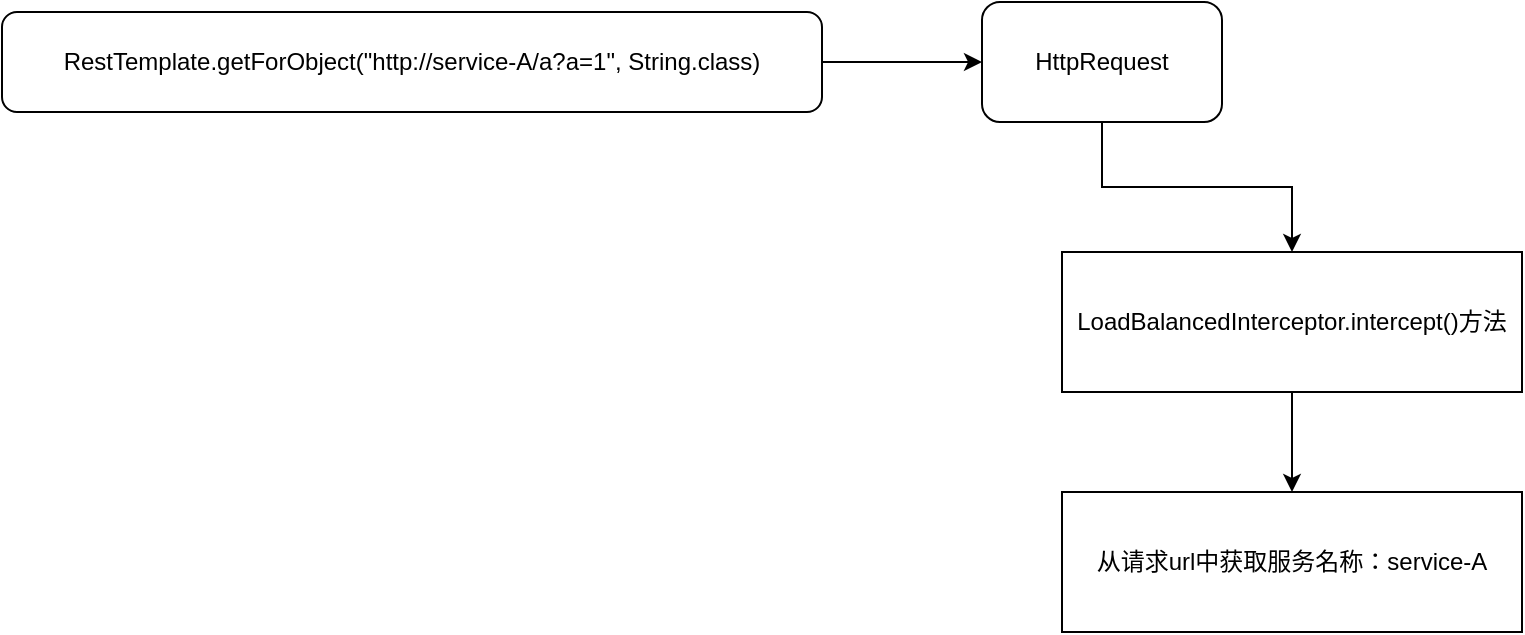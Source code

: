 <mxfile version="13.0.9" type="github"><diagram id="q2M6nqy6bXB2WAH2rJYf" name="第 1 页"><mxGraphModel dx="1662" dy="762" grid="1" gridSize="10" guides="1" tooltips="1" connect="1" arrows="1" fold="1" page="1" pageScale="1" pageWidth="850" pageHeight="1100" math="0" shadow="0"><root><mxCell id="0"/><mxCell id="1" parent="0"/><mxCell id="sELnMNz_t_1z9ckeSAOx-3" value="" style="edgeStyle=orthogonalEdgeStyle;rounded=0;orthogonalLoop=1;jettySize=auto;html=1;" edge="1" parent="1" source="sELnMNz_t_1z9ckeSAOx-1"><mxGeometry relative="1" as="geometry"><mxPoint x="550" y="135" as="targetPoint"/></mxGeometry></mxCell><mxCell id="sELnMNz_t_1z9ckeSAOx-1" value="&lt;span&gt;RestTemplate.getForObject(&lt;/span&gt;&lt;span&gt;&quot;http://service-A/a?a=1&quot;, String.class)&lt;/span&gt;" style="rounded=1;whiteSpace=wrap;html=1;" vertex="1" parent="1"><mxGeometry x="60" y="110" width="410" height="50" as="geometry"/></mxCell><mxCell id="sELnMNz_t_1z9ckeSAOx-6" style="edgeStyle=orthogonalEdgeStyle;rounded=0;orthogonalLoop=1;jettySize=auto;html=1;entryX=0.5;entryY=0;entryDx=0;entryDy=0;" edge="1" parent="1" source="sELnMNz_t_1z9ckeSAOx-4" target="sELnMNz_t_1z9ckeSAOx-5"><mxGeometry relative="1" as="geometry"/></mxCell><mxCell id="sELnMNz_t_1z9ckeSAOx-4" value="HttpRequest" style="rounded=1;whiteSpace=wrap;html=1;" vertex="1" parent="1"><mxGeometry x="550" y="105" width="120" height="60" as="geometry"/></mxCell><mxCell id="sELnMNz_t_1z9ckeSAOx-8" style="edgeStyle=orthogonalEdgeStyle;rounded=0;orthogonalLoop=1;jettySize=auto;html=1;exitX=0.5;exitY=1;exitDx=0;exitDy=0;" edge="1" parent="1" source="sELnMNz_t_1z9ckeSAOx-5" target="sELnMNz_t_1z9ckeSAOx-7"><mxGeometry relative="1" as="geometry"/></mxCell><mxCell id="sELnMNz_t_1z9ckeSAOx-5" value="LoadBalancedInterceptor.intercept()方法" style="rounded=0;whiteSpace=wrap;html=1;" vertex="1" parent="1"><mxGeometry x="590" y="230" width="230" height="70" as="geometry"/></mxCell><mxCell id="sELnMNz_t_1z9ckeSAOx-7" value="从请求url中获取服务名称：service-A" style="rounded=0;whiteSpace=wrap;html=1;" vertex="1" parent="1"><mxGeometry x="590" y="350" width="230" height="70" as="geometry"/></mxCell></root></mxGraphModel></diagram></mxfile>